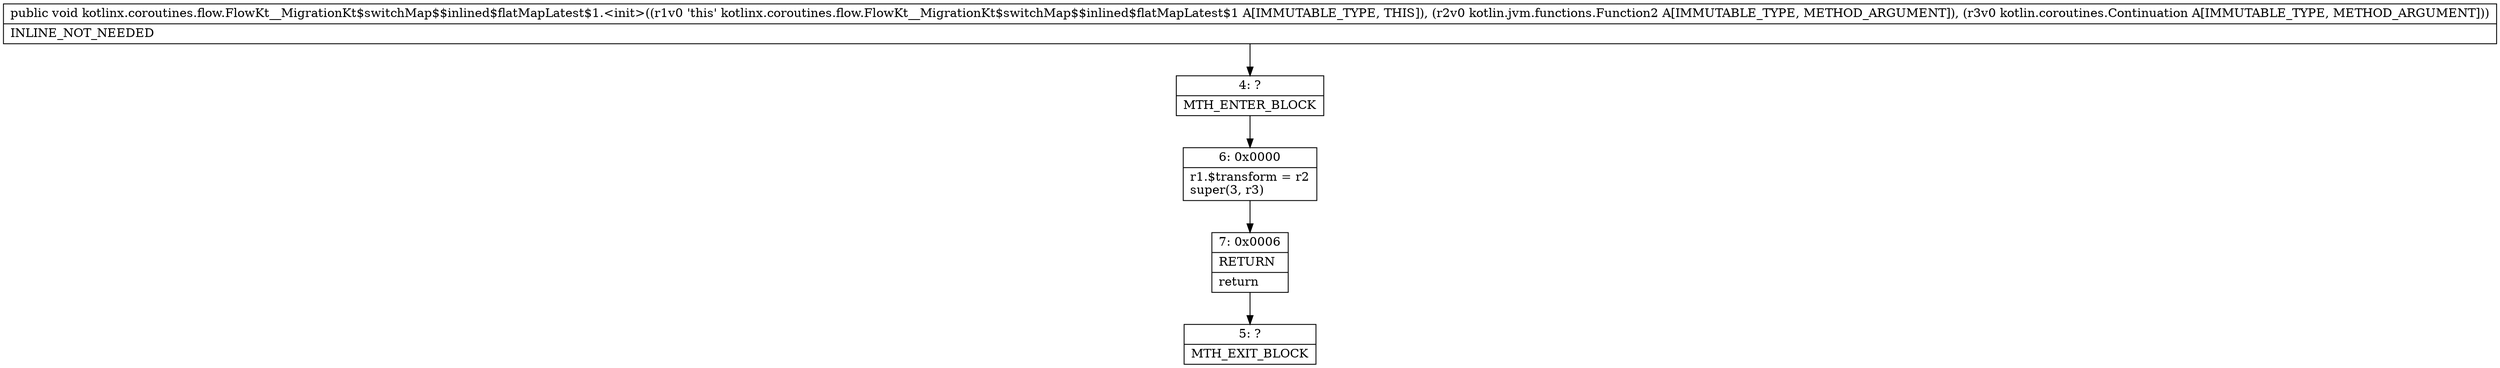 digraph "CFG forkotlinx.coroutines.flow.FlowKt__MigrationKt$switchMap$$inlined$flatMapLatest$1.\<init\>(Lkotlin\/jvm\/functions\/Function2;Lkotlin\/coroutines\/Continuation;)V" {
Node_4 [shape=record,label="{4\:\ ?|MTH_ENTER_BLOCK\l}"];
Node_6 [shape=record,label="{6\:\ 0x0000|r1.$transform = r2\lsuper(3, r3)\l}"];
Node_7 [shape=record,label="{7\:\ 0x0006|RETURN\l|return\l}"];
Node_5 [shape=record,label="{5\:\ ?|MTH_EXIT_BLOCK\l}"];
MethodNode[shape=record,label="{public void kotlinx.coroutines.flow.FlowKt__MigrationKt$switchMap$$inlined$flatMapLatest$1.\<init\>((r1v0 'this' kotlinx.coroutines.flow.FlowKt__MigrationKt$switchMap$$inlined$flatMapLatest$1 A[IMMUTABLE_TYPE, THIS]), (r2v0 kotlin.jvm.functions.Function2 A[IMMUTABLE_TYPE, METHOD_ARGUMENT]), (r3v0 kotlin.coroutines.Continuation A[IMMUTABLE_TYPE, METHOD_ARGUMENT]))  | INLINE_NOT_NEEDED\l}"];
MethodNode -> Node_4;Node_4 -> Node_6;
Node_6 -> Node_7;
Node_7 -> Node_5;
}

